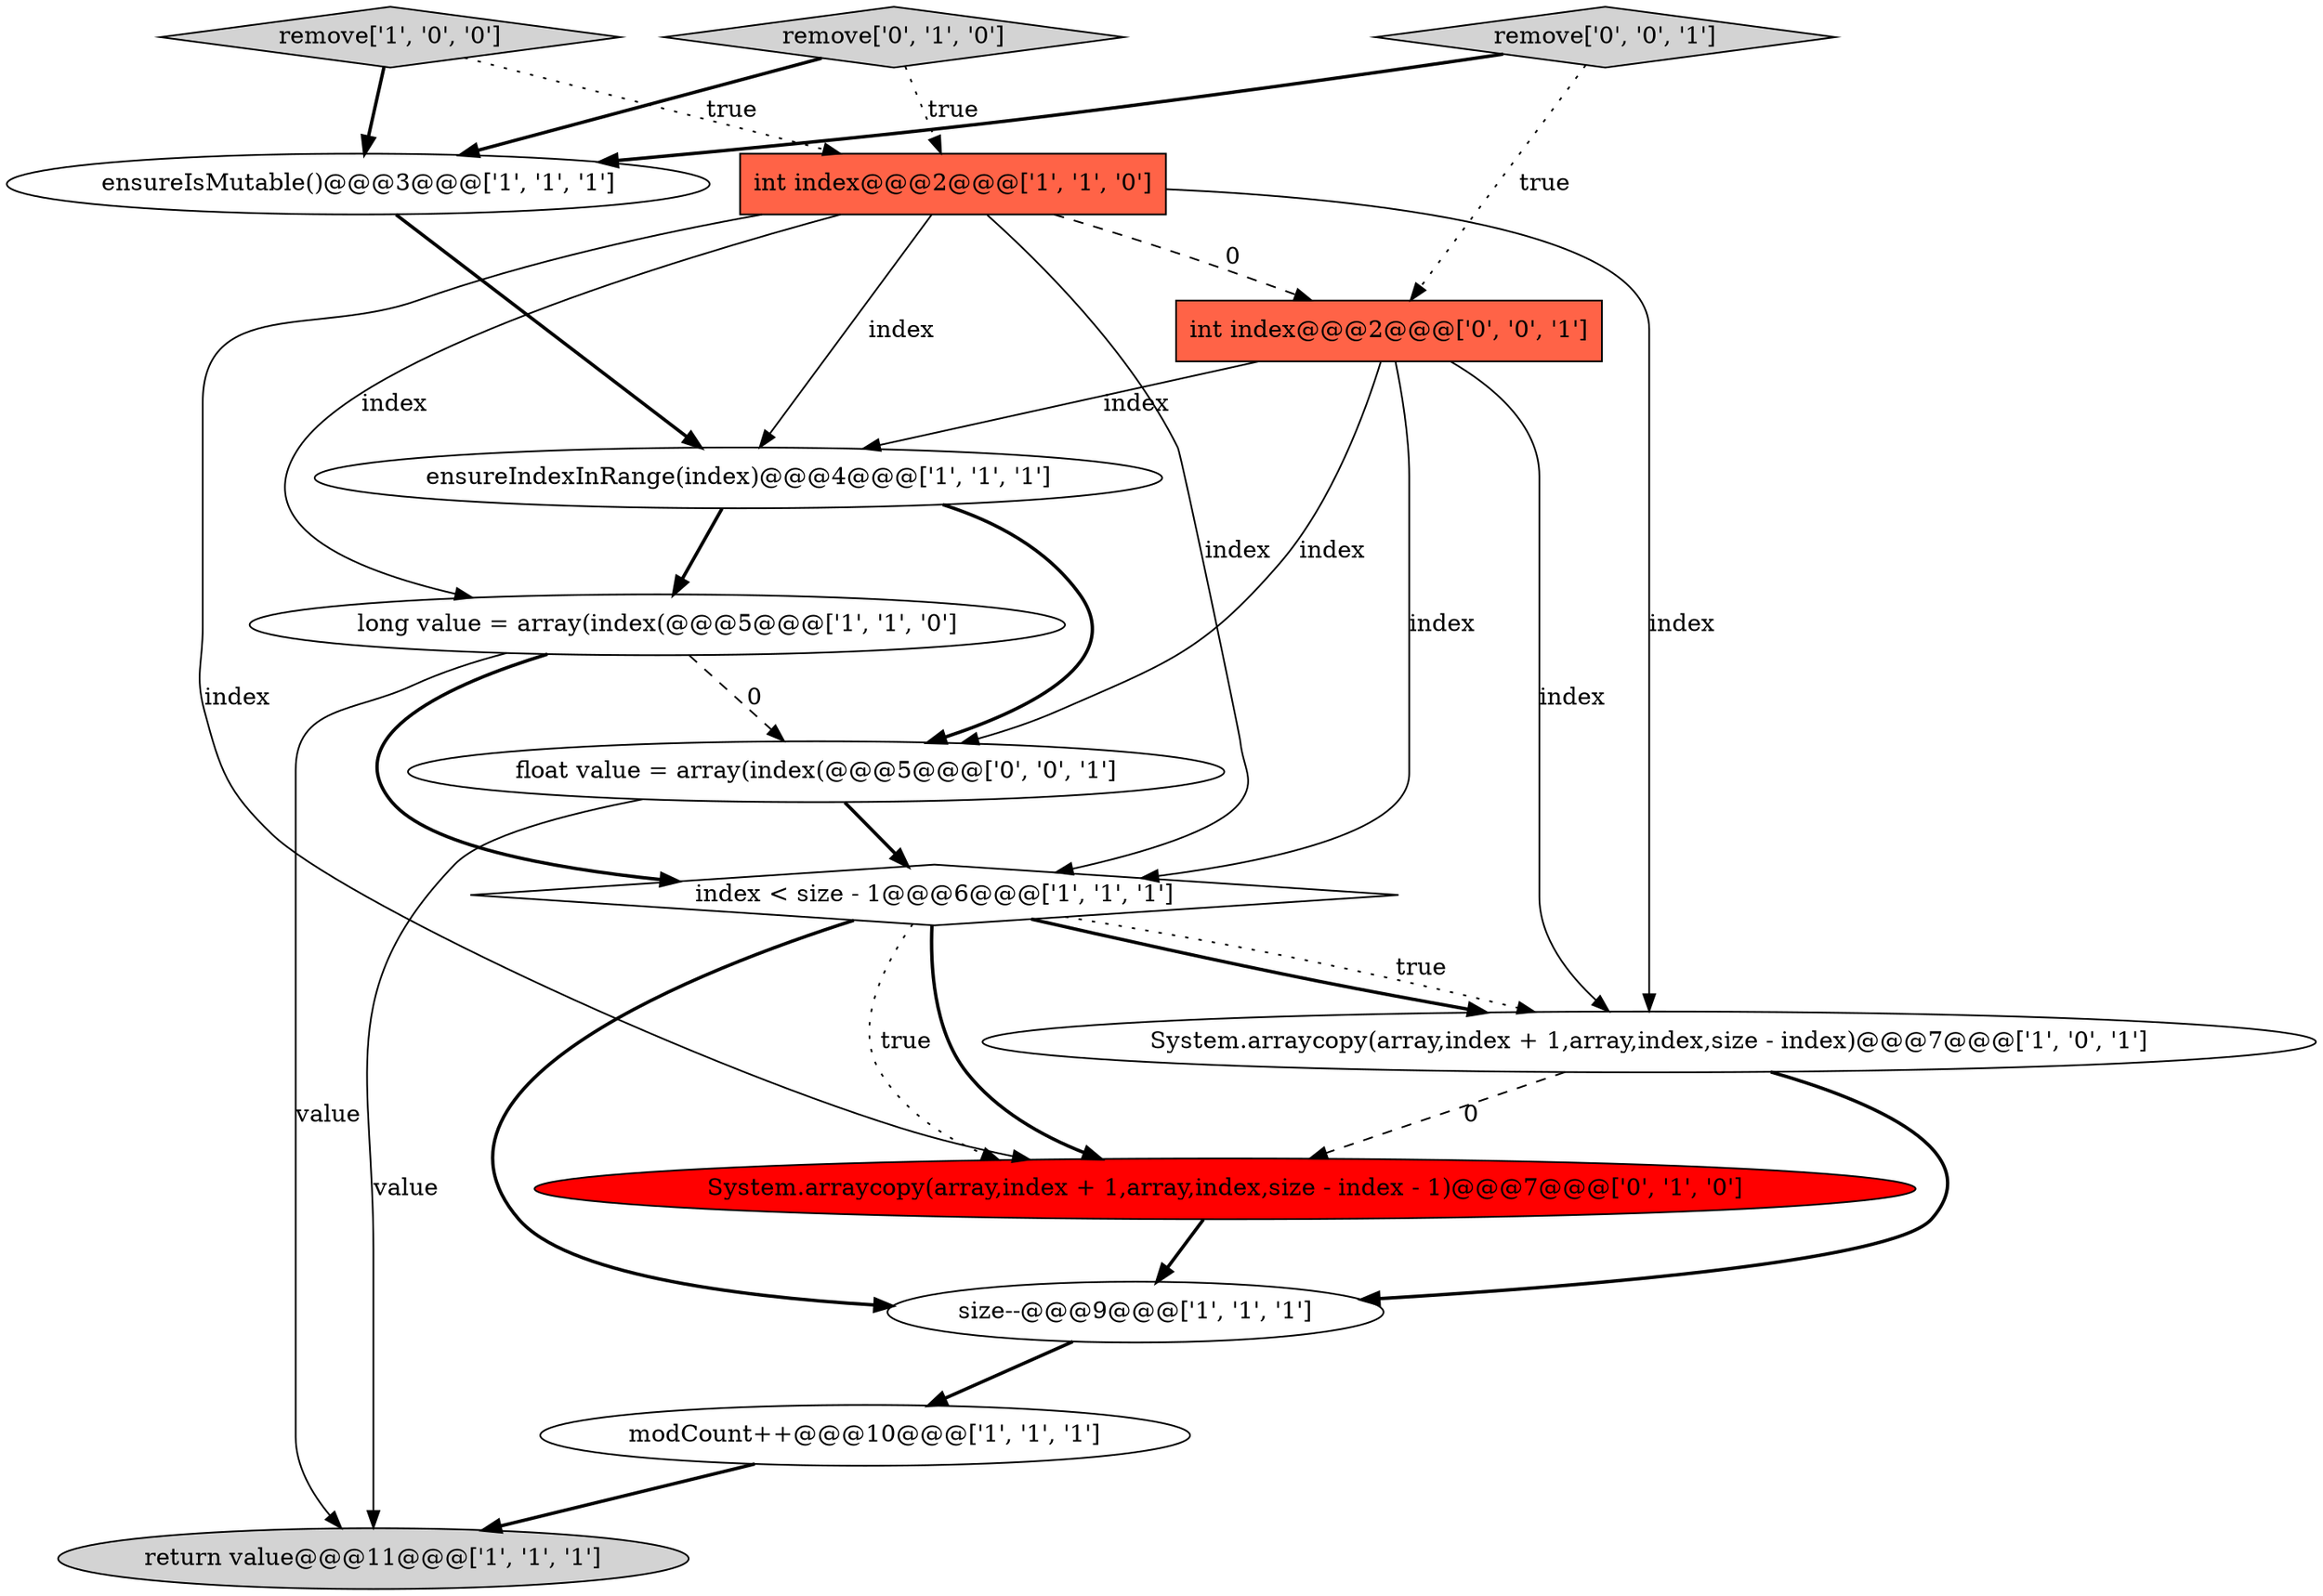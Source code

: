 digraph {
14 [style = filled, label = "int index@@@2@@@['0', '0', '1']", fillcolor = tomato, shape = box image = "AAA0AAABBB3BBB"];
3 [style = filled, label = "System.arraycopy(array,index + 1,array,index,size - index)@@@7@@@['1', '0', '1']", fillcolor = white, shape = ellipse image = "AAA0AAABBB1BBB"];
0 [style = filled, label = "return value@@@11@@@['1', '1', '1']", fillcolor = lightgray, shape = ellipse image = "AAA0AAABBB1BBB"];
9 [style = filled, label = "remove['1', '0', '0']", fillcolor = lightgray, shape = diamond image = "AAA0AAABBB1BBB"];
12 [style = filled, label = "float value = array(index(@@@5@@@['0', '0', '1']", fillcolor = white, shape = ellipse image = "AAA0AAABBB3BBB"];
4 [style = filled, label = "modCount++@@@10@@@['1', '1', '1']", fillcolor = white, shape = ellipse image = "AAA0AAABBB1BBB"];
11 [style = filled, label = "remove['0', '1', '0']", fillcolor = lightgray, shape = diamond image = "AAA0AAABBB2BBB"];
2 [style = filled, label = "long value = array(index(@@@5@@@['1', '1', '0']", fillcolor = white, shape = ellipse image = "AAA0AAABBB1BBB"];
1 [style = filled, label = "ensureIsMutable()@@@3@@@['1', '1', '1']", fillcolor = white, shape = ellipse image = "AAA0AAABBB1BBB"];
7 [style = filled, label = "int index@@@2@@@['1', '1', '0']", fillcolor = tomato, shape = box image = "AAA0AAABBB1BBB"];
10 [style = filled, label = "System.arraycopy(array,index + 1,array,index,size - index - 1)@@@7@@@['0', '1', '0']", fillcolor = red, shape = ellipse image = "AAA1AAABBB2BBB"];
5 [style = filled, label = "index < size - 1@@@6@@@['1', '1', '1']", fillcolor = white, shape = diamond image = "AAA0AAABBB1BBB"];
8 [style = filled, label = "ensureIndexInRange(index)@@@4@@@['1', '1', '1']", fillcolor = white, shape = ellipse image = "AAA0AAABBB1BBB"];
13 [style = filled, label = "remove['0', '0', '1']", fillcolor = lightgray, shape = diamond image = "AAA0AAABBB3BBB"];
6 [style = filled, label = "size--@@@9@@@['1', '1', '1']", fillcolor = white, shape = ellipse image = "AAA0AAABBB1BBB"];
5->3 [style = bold, label=""];
11->7 [style = dotted, label="true"];
5->10 [style = bold, label=""];
1->8 [style = bold, label=""];
12->5 [style = bold, label=""];
14->5 [style = solid, label="index"];
11->1 [style = bold, label=""];
7->10 [style = solid, label="index"];
5->10 [style = dotted, label="true"];
7->14 [style = dashed, label="0"];
14->12 [style = solid, label="index"];
14->8 [style = solid, label="index"];
3->6 [style = bold, label=""];
5->3 [style = dotted, label="true"];
10->6 [style = bold, label=""];
13->1 [style = bold, label=""];
4->0 [style = bold, label=""];
7->8 [style = solid, label="index"];
12->0 [style = solid, label="value"];
6->4 [style = bold, label=""];
2->12 [style = dashed, label="0"];
14->3 [style = solid, label="index"];
5->6 [style = bold, label=""];
8->2 [style = bold, label=""];
2->0 [style = solid, label="value"];
3->10 [style = dashed, label="0"];
7->3 [style = solid, label="index"];
9->7 [style = dotted, label="true"];
7->2 [style = solid, label="index"];
9->1 [style = bold, label=""];
13->14 [style = dotted, label="true"];
7->5 [style = solid, label="index"];
8->12 [style = bold, label=""];
2->5 [style = bold, label=""];
}
